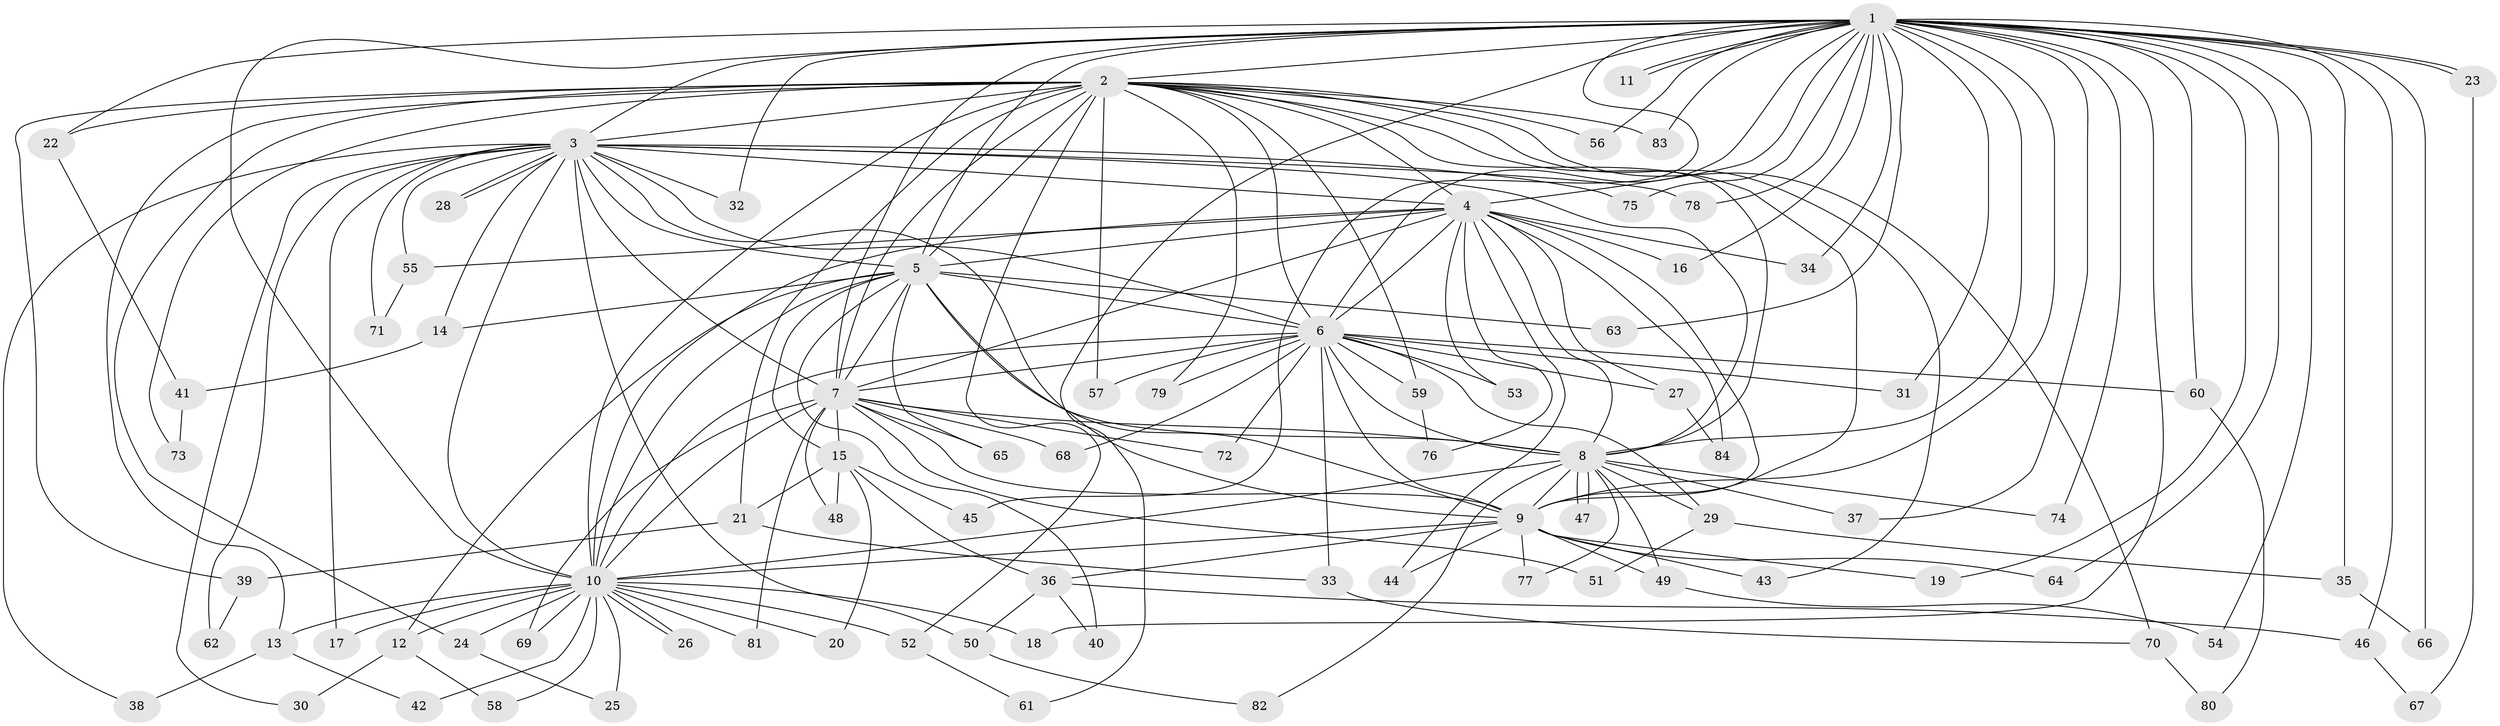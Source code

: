 // Generated by graph-tools (version 1.1) at 2025/01/03/09/25 03:01:15]
// undirected, 84 vertices, 193 edges
graph export_dot {
graph [start="1"]
  node [color=gray90,style=filled];
  1;
  2;
  3;
  4;
  5;
  6;
  7;
  8;
  9;
  10;
  11;
  12;
  13;
  14;
  15;
  16;
  17;
  18;
  19;
  20;
  21;
  22;
  23;
  24;
  25;
  26;
  27;
  28;
  29;
  30;
  31;
  32;
  33;
  34;
  35;
  36;
  37;
  38;
  39;
  40;
  41;
  42;
  43;
  44;
  45;
  46;
  47;
  48;
  49;
  50;
  51;
  52;
  53;
  54;
  55;
  56;
  57;
  58;
  59;
  60;
  61;
  62;
  63;
  64;
  65;
  66;
  67;
  68;
  69;
  70;
  71;
  72;
  73;
  74;
  75;
  76;
  77;
  78;
  79;
  80;
  81;
  82;
  83;
  84;
  1 -- 2;
  1 -- 3;
  1 -- 4;
  1 -- 5;
  1 -- 6;
  1 -- 7;
  1 -- 8;
  1 -- 9;
  1 -- 10;
  1 -- 11;
  1 -- 11;
  1 -- 16;
  1 -- 18;
  1 -- 19;
  1 -- 22;
  1 -- 23;
  1 -- 23;
  1 -- 31;
  1 -- 32;
  1 -- 34;
  1 -- 35;
  1 -- 37;
  1 -- 45;
  1 -- 46;
  1 -- 54;
  1 -- 56;
  1 -- 60;
  1 -- 61;
  1 -- 63;
  1 -- 64;
  1 -- 66;
  1 -- 74;
  1 -- 75;
  1 -- 78;
  1 -- 83;
  2 -- 3;
  2 -- 4;
  2 -- 5;
  2 -- 6;
  2 -- 7;
  2 -- 8;
  2 -- 9;
  2 -- 10;
  2 -- 13;
  2 -- 21;
  2 -- 22;
  2 -- 24;
  2 -- 39;
  2 -- 43;
  2 -- 52;
  2 -- 56;
  2 -- 57;
  2 -- 59;
  2 -- 70;
  2 -- 73;
  2 -- 79;
  2 -- 83;
  3 -- 4;
  3 -- 5;
  3 -- 6;
  3 -- 7;
  3 -- 8;
  3 -- 9;
  3 -- 10;
  3 -- 14;
  3 -- 17;
  3 -- 28;
  3 -- 28;
  3 -- 30;
  3 -- 32;
  3 -- 38;
  3 -- 50;
  3 -- 55;
  3 -- 62;
  3 -- 71;
  3 -- 75;
  3 -- 78;
  4 -- 5;
  4 -- 6;
  4 -- 7;
  4 -- 8;
  4 -- 9;
  4 -- 10;
  4 -- 16;
  4 -- 27;
  4 -- 34;
  4 -- 44;
  4 -- 53;
  4 -- 55;
  4 -- 76;
  4 -- 84;
  5 -- 6;
  5 -- 7;
  5 -- 8;
  5 -- 9;
  5 -- 10;
  5 -- 12;
  5 -- 14;
  5 -- 15;
  5 -- 40;
  5 -- 63;
  5 -- 65;
  6 -- 7;
  6 -- 8;
  6 -- 9;
  6 -- 10;
  6 -- 27;
  6 -- 29;
  6 -- 31;
  6 -- 33;
  6 -- 53;
  6 -- 57;
  6 -- 59;
  6 -- 60;
  6 -- 68;
  6 -- 72;
  6 -- 79;
  7 -- 8;
  7 -- 9;
  7 -- 10;
  7 -- 15;
  7 -- 48;
  7 -- 51;
  7 -- 65;
  7 -- 68;
  7 -- 69;
  7 -- 72;
  7 -- 81;
  8 -- 9;
  8 -- 10;
  8 -- 29;
  8 -- 37;
  8 -- 47;
  8 -- 47;
  8 -- 49;
  8 -- 74;
  8 -- 77;
  8 -- 82;
  9 -- 10;
  9 -- 19;
  9 -- 36;
  9 -- 43;
  9 -- 44;
  9 -- 49;
  9 -- 64;
  9 -- 77;
  10 -- 12;
  10 -- 13;
  10 -- 17;
  10 -- 18;
  10 -- 20;
  10 -- 24;
  10 -- 25;
  10 -- 26;
  10 -- 26;
  10 -- 42;
  10 -- 52;
  10 -- 58;
  10 -- 69;
  10 -- 81;
  12 -- 30;
  12 -- 58;
  13 -- 38;
  13 -- 42;
  14 -- 41;
  15 -- 20;
  15 -- 21;
  15 -- 36;
  15 -- 45;
  15 -- 48;
  21 -- 33;
  21 -- 39;
  22 -- 41;
  23 -- 67;
  24 -- 25;
  27 -- 84;
  29 -- 35;
  29 -- 51;
  33 -- 70;
  35 -- 66;
  36 -- 40;
  36 -- 46;
  36 -- 50;
  39 -- 62;
  41 -- 73;
  46 -- 67;
  49 -- 54;
  50 -- 82;
  52 -- 61;
  55 -- 71;
  59 -- 76;
  60 -- 80;
  70 -- 80;
}

